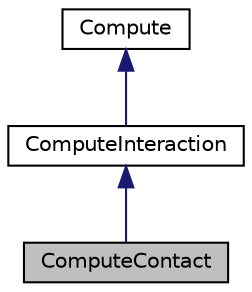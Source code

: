 digraph "ComputeContact"
{
  edge [fontname="Helvetica",fontsize="10",labelfontname="Helvetica",labelfontsize="10"];
  node [fontname="Helvetica",fontsize="10",shape=record];
  Node3 [label="ComputeContact",height=0.2,width=0.4,color="black", fillcolor="grey75", style="filled", fontcolor="black"];
  Node4 -> Node3 [dir="back",color="midnightblue",fontsize="10",style="solid",fontname="Helvetica"];
  Node4 [label="ComputeInteraction",height=0.2,width=0.4,color="black", fillcolor="white", style="filled",URL="$class_compute_interaction.html",tooltip="Base class for interaction computation. "];
  Node5 -> Node4 [dir="back",color="midnightblue",fontsize="10",style="solid",fontname="Helvetica"];
  Node5 [label="Compute",height=0.2,width=0.4,color="black", fillcolor="white", style="filled",URL="$class_compute.html",tooltip="Base class for all compute. "];
}

